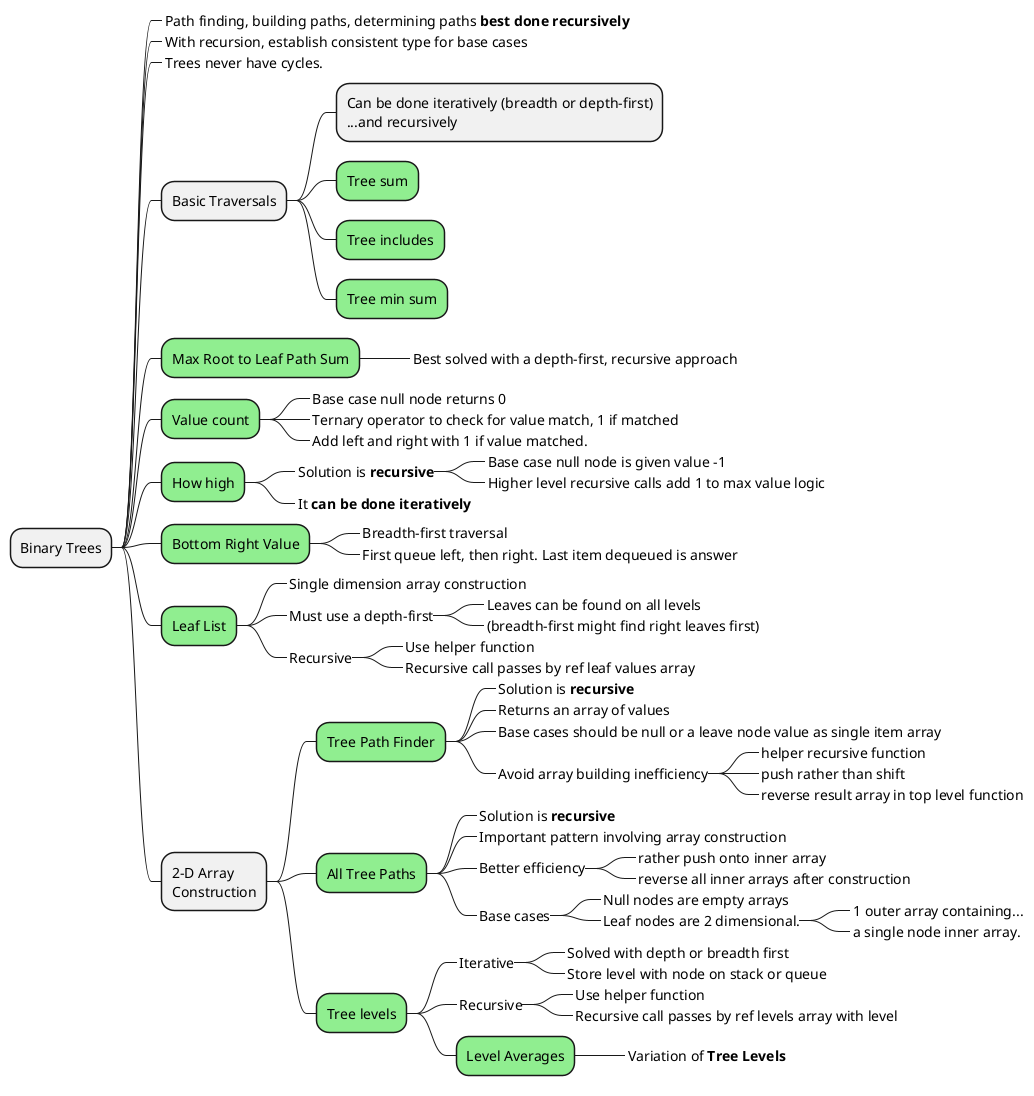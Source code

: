 @startmindmap

+ Binary Trees
++_ Path finding, building paths, determining paths **best done recursively**
++_ With recursion, establish consistent type for base cases
++_ Trees never have cycles.

++ Basic Traversals
+++ Can be done iteratively (breadth or depth-first)\n...and recursively
+++[#lightgreen] Tree sum
+++[#lightgreen] Tree includes
+++[#lightgreen] Tree min sum

++[#lightgreen] Max Root to Leaf Path Sum
+++_ Best solved with a depth-first, recursive approach

++[#lightgreen] Value count
+++_ Base case null node returns 0
+++_ Ternary operator to check for value match, 1 if matched
+++_ Add left and right with 1 if value matched.

++[#lightgreen] How high
+++_ Solution is **recursive**
++++_ Base case null node is given value -1
++++_ Higher level recursive calls add 1 to max value logic
+++_ It **can be done iteratively**

++[#lightgreen] Bottom Right Value
+++_ Breadth-first traversal
+++_ First queue left, then right. Last item dequeued is answer

++[#lightgreen] Leaf List
+++_ Single dimension array construction
+++_ Must use a depth-first
++++_ Leaves can be found on all levels
++++_ (breadth-first might find right leaves first)
+++_ Recursive
++++_ Use helper function
++++_ Recursive call passes by ref leaf values array

++ 2-D Array\nConstruction

+++[#lightgreen] Tree Path Finder
++++_ Solution is **recursive**
++++_ Returns an array of values
++++_ Base cases should be null or a leave node value as single item array
++++_ Avoid array building inefficiency
+++++_ helper recursive function
+++++_ push rather than shift
+++++_ reverse result array in top level function

+++[#lightgreen] All Tree Paths
++++_ Solution is **recursive**
++++_ Important pattern involving array construction
++++_ Better efficiency
+++++_ rather push onto inner array
+++++_ reverse all inner arrays after construction
++++_ Base cases
+++++_ Null nodes are empty arrays
+++++_ Leaf nodes are 2 dimensional.
++++++_ 1 outer array containing...
++++++_ a single node inner array.


+++[#lightgreen] Tree levels
++++_ Iterative
+++++_ Solved with depth or breadth first
+++++_ Store level with node on stack or queue
++++_ Recursive
+++++_ Use helper function
+++++_ Recursive call passes by ref levels array with level

++++[#lightgreen] Level Averages
+++++_ Variation of **Tree Levels**




' ++[#lightgreen] Problem
' +++_ desc
' +++_ des
' ++[#lightgreen] Problem
' +++_ desc
' +++_ des
' ++[#lightgreen] Problem
' +++_ desc
' +++_ des
' ++[#lightgreen] Problem
' +++_ desc
' +++_ des
' ++[#lightgreen] Problem
' +++_ desc
' +++_ des



@endmindmap

